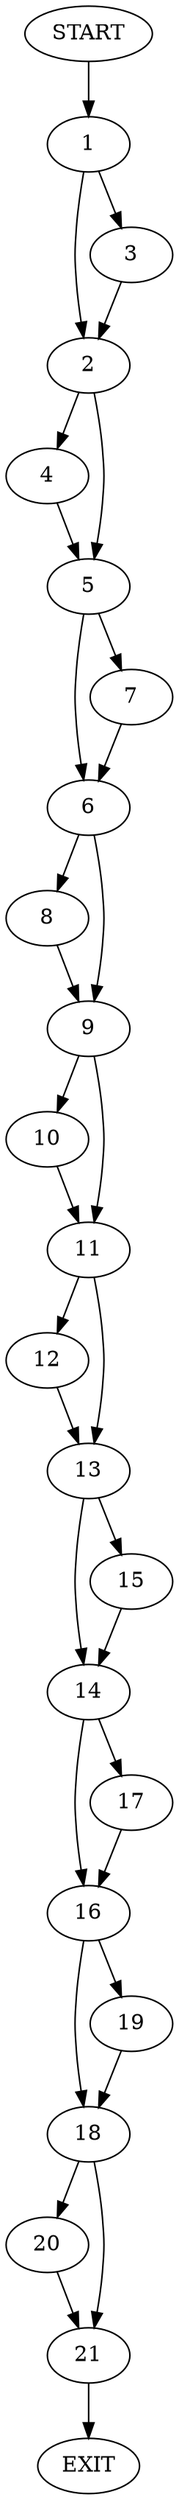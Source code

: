 digraph {
0 [label="START"]
22 [label="EXIT"]
0 -> 1
1 -> 2
1 -> 3
2 -> 4
2 -> 5
3 -> 2
4 -> 5
5 -> 6
5 -> 7
7 -> 6
6 -> 8
6 -> 9
8 -> 9
9 -> 10
9 -> 11
11 -> 12
11 -> 13
10 -> 11
13 -> 14
13 -> 15
12 -> 13
15 -> 14
14 -> 16
14 -> 17
17 -> 16
16 -> 18
16 -> 19
18 -> 20
18 -> 21
19 -> 18
21 -> 22
20 -> 21
}
